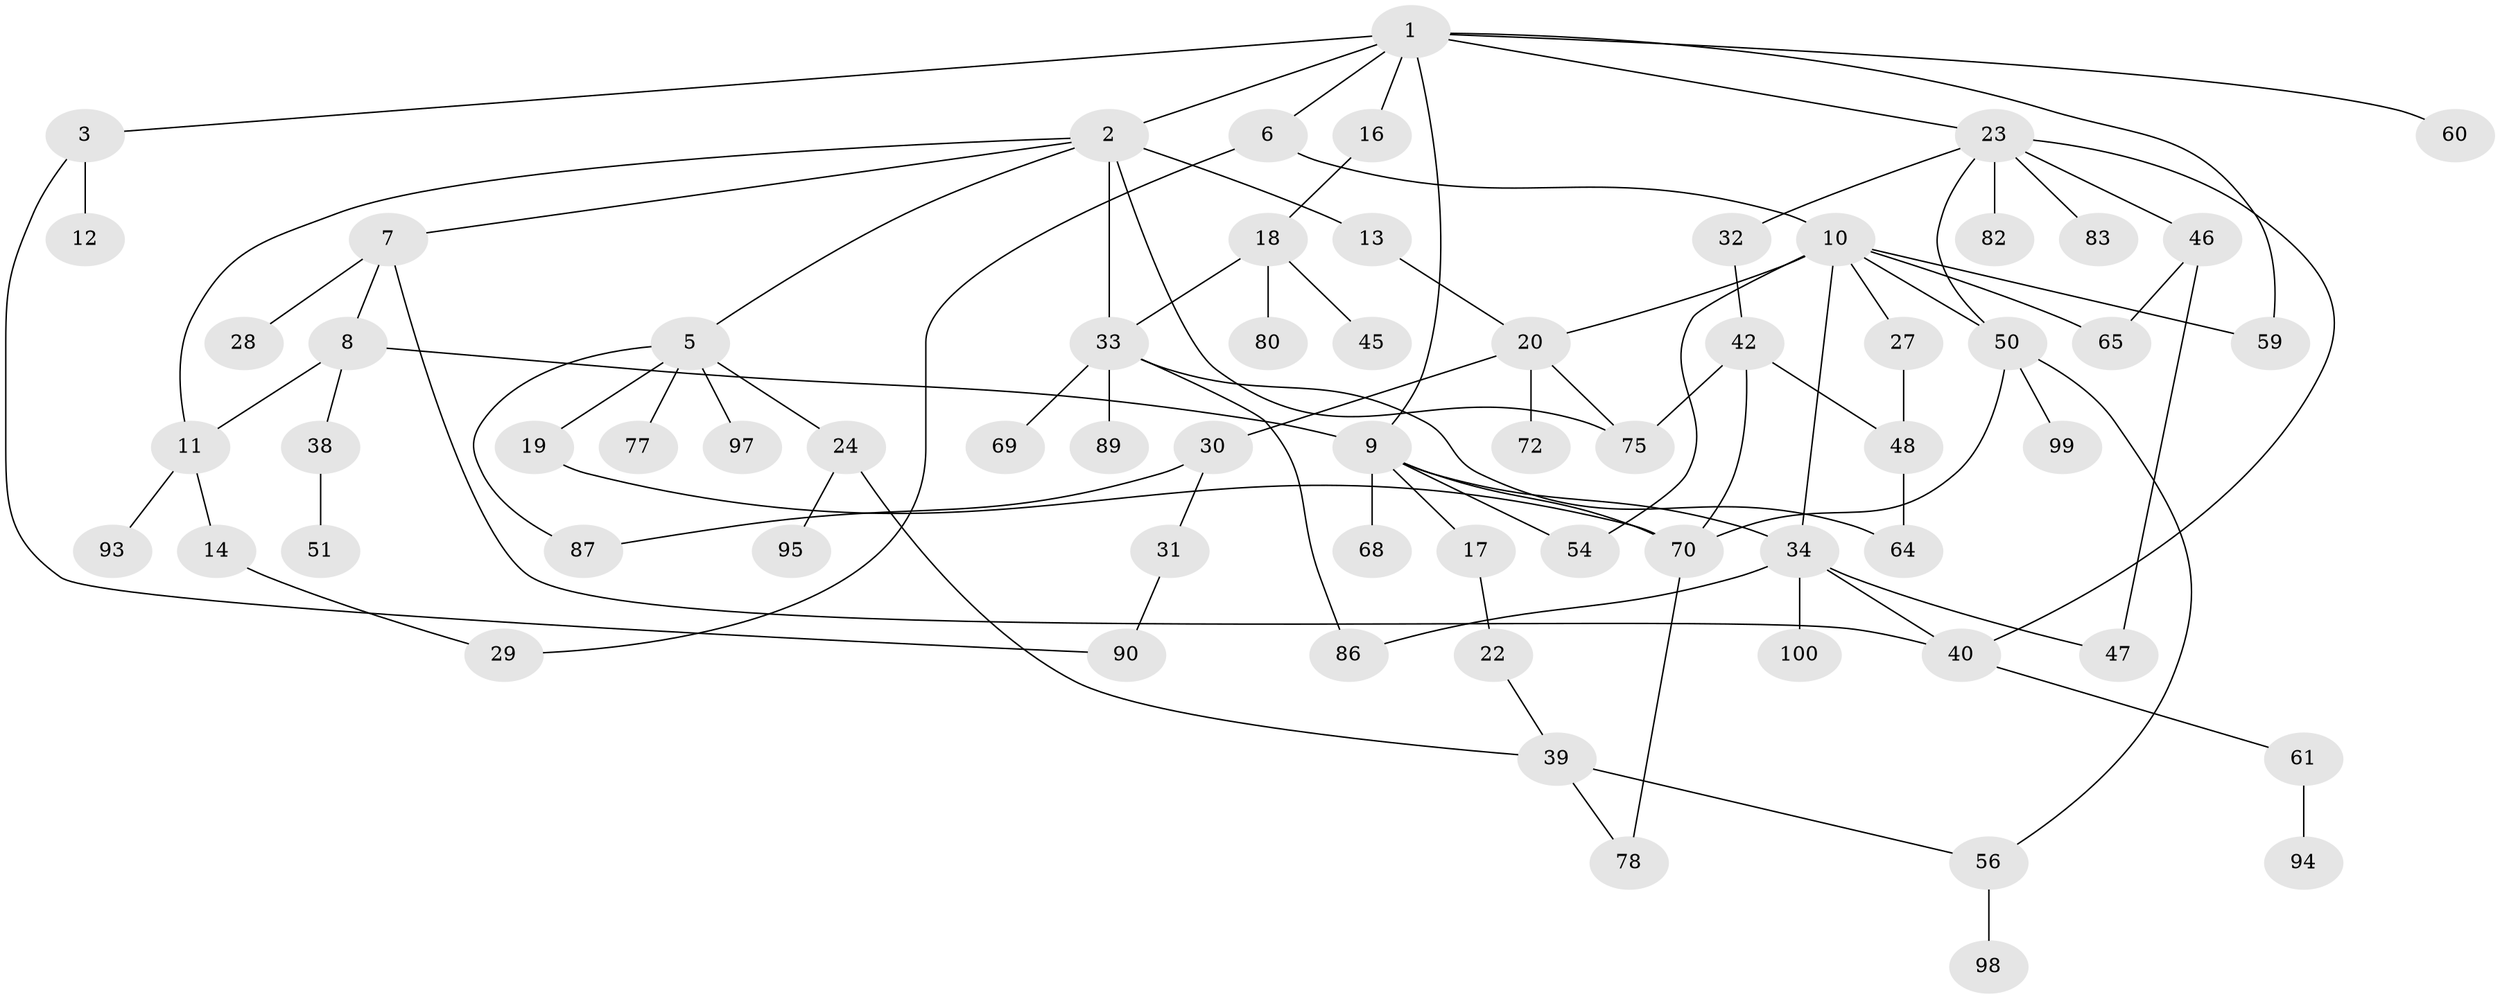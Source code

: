 // original degree distribution, {6: 0.03, 7: 0.01, 4: 0.1, 5: 0.05, 1: 0.27, 2: 0.34, 3: 0.19, 8: 0.01}
// Generated by graph-tools (version 1.1) at 2025/11/02/21/25 10:11:06]
// undirected, 67 vertices, 92 edges
graph export_dot {
graph [start="1"]
  node [color=gray90,style=filled];
  1 [super="+4"];
  2 [super="+62"];
  3 [super="+44"];
  5 [super="+36"];
  6 [super="+37"];
  7 [super="+15"];
  8;
  9 [super="+52"];
  10 [super="+74"];
  11 [super="+21"];
  12;
  13;
  14 [super="+35"];
  16;
  17;
  18 [super="+66"];
  19;
  20 [super="+49"];
  22 [super="+91"];
  23 [super="+25"];
  24 [super="+26"];
  27;
  28 [super="+92"];
  29 [super="+43"];
  30;
  31 [super="+57"];
  32;
  33 [super="+67"];
  34 [super="+41"];
  38;
  39 [super="+55"];
  40 [super="+71"];
  42 [super="+63"];
  45;
  46 [super="+58"];
  47 [super="+85"];
  48 [super="+53"];
  50;
  51 [super="+81"];
  54 [super="+84"];
  56 [super="+76"];
  59 [super="+88"];
  60 [super="+79"];
  61;
  64;
  65;
  68;
  69;
  70 [super="+73"];
  72;
  75;
  77 [super="+96"];
  78;
  80;
  82;
  83;
  86;
  87;
  89;
  90;
  93;
  94;
  95;
  97;
  98;
  99;
  100;
  1 -- 2;
  1 -- 3;
  1 -- 59;
  1 -- 60;
  1 -- 9;
  1 -- 16;
  1 -- 6;
  1 -- 23;
  2 -- 5;
  2 -- 7;
  2 -- 13;
  2 -- 33;
  2 -- 11;
  2 -- 75;
  3 -- 12;
  3 -- 90;
  5 -- 19;
  5 -- 24;
  5 -- 77;
  5 -- 87;
  5 -- 97;
  6 -- 10;
  6 -- 29;
  7 -- 8;
  7 -- 28;
  7 -- 40;
  8 -- 9;
  8 -- 11;
  8 -- 38;
  9 -- 17;
  9 -- 34;
  9 -- 68;
  9 -- 54;
  9 -- 70;
  10 -- 27;
  10 -- 34;
  10 -- 50;
  10 -- 65;
  10 -- 54;
  10 -- 20;
  10 -- 59;
  11 -- 14;
  11 -- 93;
  13 -- 20;
  14 -- 29;
  16 -- 18;
  17 -- 22;
  18 -- 45;
  18 -- 33;
  18 -- 80;
  19 -- 70;
  20 -- 30;
  20 -- 72;
  20 -- 75;
  22 -- 39;
  23 -- 32;
  23 -- 46;
  23 -- 82;
  23 -- 83;
  23 -- 50;
  23 -- 40;
  24 -- 95;
  24 -- 39;
  27 -- 48;
  30 -- 31;
  30 -- 87;
  31 -- 90;
  32 -- 42;
  33 -- 86;
  33 -- 64;
  33 -- 89;
  33 -- 69;
  34 -- 100;
  34 -- 40;
  34 -- 86;
  34 -- 47;
  38 -- 51;
  39 -- 78;
  39 -- 56;
  40 -- 61;
  42 -- 70;
  42 -- 75;
  42 -- 48;
  46 -- 65;
  46 -- 47;
  48 -- 64;
  50 -- 56;
  50 -- 70;
  50 -- 99;
  56 -- 98;
  61 -- 94;
  70 -- 78;
}
